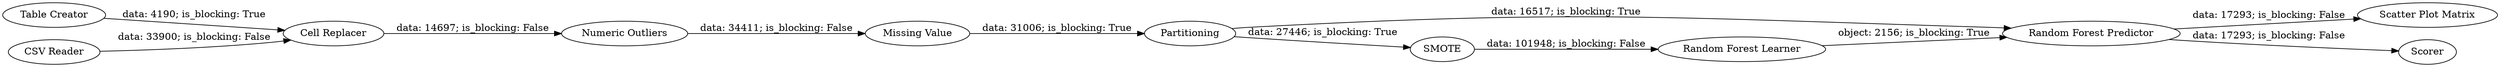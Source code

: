 digraph {
	"-8089425945400942429_1962" [label="Random Forest Learner"]
	"-8089425945400942429_1977" [label="Missing Value"]
	"-8089425945400942429_1963" [label="Random Forest Predictor"]
	"-8089425945400942429_1960" [label="Table Creator"]
	"-8089425945400942429_1978" [label="Scatter Plot Matrix"]
	"-8089425945400942429_1958" [label=Partitioning]
	"-8089425945400942429_1959" [label="Cell Replacer"]
	"-8089425945400942429_1976" [label="Numeric Outliers"]
	"-8089425945400942429_1" [label="CSV Reader"]
	"-8089425945400942429_1961" [label=SMOTE]
	"-8089425945400942429_1964" [label=Scorer]
	"-8089425945400942429_1958" -> "-8089425945400942429_1961" [label="data: 27446; is_blocking: True"]
	"-8089425945400942429_1960" -> "-8089425945400942429_1959" [label="data: 4190; is_blocking: True"]
	"-8089425945400942429_1961" -> "-8089425945400942429_1962" [label="data: 101948; is_blocking: False"]
	"-8089425945400942429_1" -> "-8089425945400942429_1959" [label="data: 33900; is_blocking: False"]
	"-8089425945400942429_1963" -> "-8089425945400942429_1978" [label="data: 17293; is_blocking: False"]
	"-8089425945400942429_1958" -> "-8089425945400942429_1963" [label="data: 16517; is_blocking: True"]
	"-8089425945400942429_1963" -> "-8089425945400942429_1964" [label="data: 17293; is_blocking: False"]
	"-8089425945400942429_1976" -> "-8089425945400942429_1977" [label="data: 34411; is_blocking: False"]
	"-8089425945400942429_1959" -> "-8089425945400942429_1976" [label="data: 14697; is_blocking: False"]
	"-8089425945400942429_1977" -> "-8089425945400942429_1958" [label="data: 31006; is_blocking: True"]
	"-8089425945400942429_1962" -> "-8089425945400942429_1963" [label="object: 2156; is_blocking: True"]
	rankdir=LR
}
